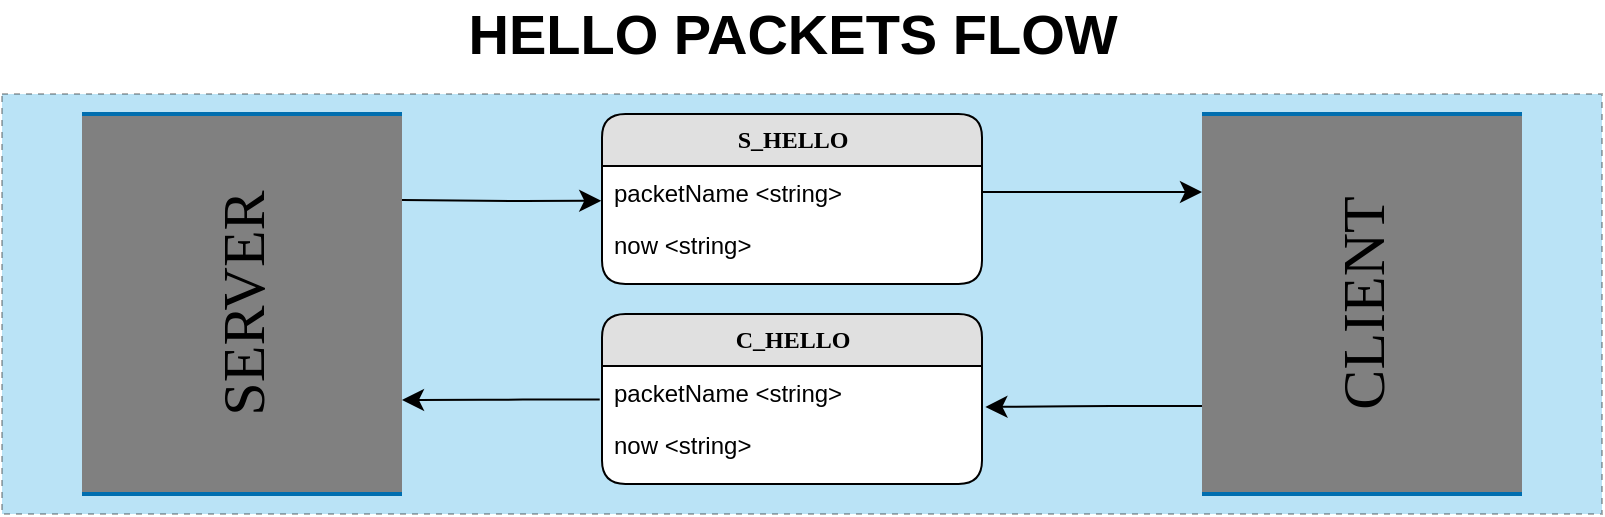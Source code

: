 <mxfile version="13.8.1" type="github" pages="4">
  <diagram name="HELLO" id="b520641d-4fe3-3701-9064-5fc419738815">
    <mxGraphModel dx="1422" dy="776" grid="1" gridSize="10" guides="1" tooltips="1" connect="1" arrows="1" fold="1" page="1" pageScale="1" pageWidth="900" pageHeight="300" background="none" math="0" shadow="0" extFonts="Permanent Marker^https://fonts.googleapis.com/css?family=Permanent+Marker">
      <root>
        <mxCell id="0" />
        <mxCell id="1" parent="0" />
        <mxCell id="qRYgfgAe1LclKe2MRuB5-1" value="" style="rounded=0;whiteSpace=wrap;html=1;shadow=0;fillColor=#1ba1e2;dashed=1;fontColor=#ffffff;opacity=30;" parent="1" vertex="1">
          <mxGeometry x="50" y="60" width="800" height="210" as="geometry" />
        </mxCell>
        <mxCell id="21ea969265ad0168-40" style="edgeStyle=orthogonalEdgeStyle;html=1;entryX=-0.002;entryY=0.669;labelBackgroundColor=none;startFill=0;startSize=8;endFill=1;endSize=8;fontFamily=Verdana;fontSize=12;entryDx=0;entryDy=0;entryPerimeter=0;" parent="1" target="21ea969265ad0168-7" edge="1">
          <mxGeometry relative="1" as="geometry">
            <mxPoint x="250" y="113" as="sourcePoint" />
            <mxPoint x="370" y="113" as="targetPoint" />
            <Array as="points" />
          </mxGeometry>
        </mxCell>
        <mxCell id="YE7jqKPaQESnntSOdniL-1" value="&lt;span style=&quot;font-size: 30px;&quot;&gt;SERVER&lt;br style=&quot;font-size: 30px;&quot;&gt;&lt;/span&gt;" style="html=1;rounded=0;shadow=0;comic=0;labelBackgroundColor=none;strokeWidth=2;fontFamily=Verdana;fontSize=30;align=center;shape=mxgraph.ios7ui.horLines;strokeColor=#006EAF;fontColor=#000000;fillColor=#808080;fontStyle=0;labelBorderColor=none;horizontal=0;" parent="1" vertex="1">
          <mxGeometry x="90" y="70" width="160" height="190" as="geometry" />
        </mxCell>
        <mxCell id="YE7jqKPaQESnntSOdniL-2" style="edgeStyle=orthogonalEdgeStyle;html=1;exitX=1;exitY=0.5;labelBackgroundColor=none;startFill=0;startSize=8;endFill=1;endSize=8;fontFamily=Verdana;fontSize=12;exitDx=0;exitDy=0;" parent="1" source="21ea969265ad0168-7" edge="1">
          <mxGeometry relative="1" as="geometry">
            <mxPoint x="-309.84" y="114.4" as="sourcePoint" />
            <mxPoint x="650" y="109" as="targetPoint" />
          </mxGeometry>
        </mxCell>
        <mxCell id="YE7jqKPaQESnntSOdniL-3" value="&lt;span style=&quot;font-size: 30px;&quot;&gt;CLIENT&lt;/span&gt;" style="html=1;rounded=0;shadow=0;comic=0;labelBackgroundColor=none;strokeWidth=2;fontFamily=Verdana;fontSize=30;align=center;shape=mxgraph.ios7ui.horLines;strokeColor=#006EAF;fontColor=#000000;fillColor=#808080;fontStyle=0;labelBorderColor=none;horizontal=0;" parent="1" vertex="1">
          <mxGeometry x="650" y="70" width="160" height="190" as="geometry" />
        </mxCell>
        <mxCell id="YE7jqKPaQESnntSOdniL-4" style="edgeStyle=orthogonalEdgeStyle;html=1;labelBackgroundColor=none;startFill=0;startSize=8;endFill=1;endSize=8;fontFamily=Verdana;fontSize=12;targetPerimeterSpacing=0;exitX=-0.006;exitY=0.646;exitDx=0;exitDy=0;exitPerimeter=0;" parent="1" source="YE7jqKPaQESnntSOdniL-7" edge="1">
          <mxGeometry relative="1" as="geometry">
            <mxPoint x="366" y="213" as="sourcePoint" />
            <mxPoint x="250" y="213" as="targetPoint" />
            <Array as="points" />
          </mxGeometry>
        </mxCell>
        <mxCell id="YE7jqKPaQESnntSOdniL-5" style="edgeStyle=orthogonalEdgeStyle;html=1;labelBackgroundColor=none;startFill=0;startSize=8;endFill=1;endSize=8;fontFamily=Verdana;fontSize=12;entryX=1.009;entryY=0.787;entryDx=0;entryDy=0;entryPerimeter=0;" parent="1" target="YE7jqKPaQESnntSOdniL-7" edge="1">
          <mxGeometry relative="1" as="geometry">
            <mxPoint x="650" y="216" as="sourcePoint" />
            <mxPoint x="529.52" y="216.396" as="targetPoint" />
            <Array as="points">
              <mxPoint x="595" y="216" />
            </Array>
          </mxGeometry>
        </mxCell>
        <mxCell id="X_eGwu30UpOs_hNsdFlR-1" value="&lt;font style=&quot;font-size: 28px&quot;&gt;&lt;b&gt;HELLO PACKETS FLOW&lt;/b&gt;&lt;/font&gt;" style="text;html=1;align=center;verticalAlign=middle;resizable=0;points=[];autosize=1;" vertex="1" parent="1">
          <mxGeometry x="275" y="20" width="340" height="20" as="geometry" />
        </mxCell>
        <mxCell id="21ea969265ad0168-6" value="S_HELLO" style="swimlane;html=1;fontStyle=1;childLayout=stackLayout;horizontal=1;startSize=26;fillColor=#e0e0e0;horizontalStack=0;resizeParent=1;resizeLast=0;collapsible=1;marginBottom=0;swimlaneFillColor=#ffffff;align=center;rounded=1;shadow=0;comic=0;labelBackgroundColor=none;strokeWidth=1;fontFamily=Verdana;fontSize=12;fontColor=#000000;" parent="1" vertex="1">
          <mxGeometry x="350" y="70" width="190" height="85" as="geometry" />
        </mxCell>
        <mxCell id="21ea969265ad0168-7" value="packetName &amp;lt;string&amp;gt;" style="text;html=1;strokeColor=none;fillColor=none;spacingLeft=4;spacingRight=4;whiteSpace=wrap;overflow=hidden;rotatable=0;points=[[0,0.5],[1,0.5]];portConstraint=eastwest;fontColor=#000000;" parent="21ea969265ad0168-6" vertex="1">
          <mxGeometry y="26" width="190" height="26" as="geometry" />
        </mxCell>
        <mxCell id="21ea969265ad0168-8" value="now &amp;lt;string&amp;gt;" style="text;html=1;strokeColor=none;fillColor=none;spacingLeft=4;spacingRight=4;whiteSpace=wrap;overflow=hidden;rotatable=0;points=[[0,0.5],[1,0.5]];portConstraint=eastwest;fontColor=#000000;" parent="21ea969265ad0168-6" vertex="1">
          <mxGeometry y="52" width="190" height="26" as="geometry" />
        </mxCell>
        <mxCell id="YE7jqKPaQESnntSOdniL-6" value="C_HELLO" style="swimlane;html=1;fontStyle=1;childLayout=stackLayout;horizontal=1;startSize=26;fillColor=#e0e0e0;horizontalStack=0;resizeParent=1;resizeLast=0;collapsible=1;marginBottom=0;swimlaneFillColor=#ffffff;align=center;rounded=1;shadow=0;comic=0;labelBackgroundColor=none;strokeWidth=1;fontFamily=Verdana;fontSize=12;fontColor=#000000;" parent="1" vertex="1">
          <mxGeometry x="350" y="170" width="190" height="85" as="geometry" />
        </mxCell>
        <mxCell id="YE7jqKPaQESnntSOdniL-7" value="packetName &amp;lt;string&amp;gt;" style="text;html=1;strokeColor=none;fillColor=none;spacingLeft=4;spacingRight=4;whiteSpace=wrap;overflow=hidden;rotatable=0;points=[[0,0.5],[1,0.5]];portConstraint=eastwest;fontColor=#000000;" parent="YE7jqKPaQESnntSOdniL-6" vertex="1">
          <mxGeometry y="26" width="190" height="26" as="geometry" />
        </mxCell>
        <mxCell id="YE7jqKPaQESnntSOdniL-8" value="now &amp;lt;string&amp;gt;" style="text;html=1;strokeColor=none;fillColor=none;spacingLeft=4;spacingRight=4;whiteSpace=wrap;overflow=hidden;rotatable=0;points=[[0,0.5],[1,0.5]];portConstraint=eastwest;fontColor=#000000;" parent="YE7jqKPaQESnntSOdniL-6" vertex="1">
          <mxGeometry y="52" width="190" height="26" as="geometry" />
        </mxCell>
      </root>
    </mxGraphModel>
  </diagram>
  <diagram name="CON_CHECK" id="WpY7LKkbOzWaq_kngRgO">
    <mxGraphModel dx="11573" dy="913" grid="1" gridSize="10" guides="1" tooltips="1" connect="1" arrows="1" fold="1" page="1" pageScale="1" pageWidth="900" pageHeight="300" background="none" math="0" shadow="0">
      <root>
        <mxCell id="7BFBd9PapPz8hA_DgMiV-0" />
        <mxCell id="7BFBd9PapPz8hA_DgMiV-1" parent="7BFBd9PapPz8hA_DgMiV-0" />
        <mxCell id="7BFBd9PapPz8hA_DgMiV-3" value="" style="rounded=0;whiteSpace=wrap;html=1;shadow=0;fillColor=#1ba1e2;dashed=1;fontColor=#ffffff;opacity=30;" parent="7BFBd9PapPz8hA_DgMiV-1" vertex="1">
          <mxGeometry x="-9850" y="50" width="800" height="240" as="geometry" />
        </mxCell>
        <mxCell id="7BFBd9PapPz8hA_DgMiV-7" value="&lt;span style=&quot;font-size: 30px;&quot;&gt;SERVER&lt;/span&gt;" style="html=1;rounded=0;shadow=0;comic=0;labelBackgroundColor=none;strokeWidth=2;fontFamily=Verdana;fontSize=30;align=center;shape=mxgraph.ios7ui.horLines;strokeColor=#006EAF;fontColor=#000000;fillColor=#808080;fontStyle=0;labelBorderColor=none;horizontal=0;" parent="7BFBd9PapPz8hA_DgMiV-1" vertex="1">
          <mxGeometry x="-9810" y="50" width="160" height="200" as="geometry" />
        </mxCell>
        <mxCell id="7BFBd9PapPz8hA_DgMiV-9" value="&lt;span style=&quot;font-size: 30px;&quot;&gt;CLIENT&lt;/span&gt;" style="html=1;rounded=0;shadow=0;comic=0;labelBackgroundColor=none;strokeWidth=2;fontFamily=Verdana;fontSize=30;align=center;shape=mxgraph.ios7ui.horLines;strokeColor=#006EAF;fontColor=#000000;fillColor=#808080;fontStyle=0;labelBorderColor=none;horizontal=0;" parent="7BFBd9PapPz8hA_DgMiV-1" vertex="1">
          <mxGeometry x="-9250" y="50" width="160" height="200" as="geometry" />
        </mxCell>
        <mxCell id="7BFBd9PapPz8hA_DgMiV-18" style="edgeStyle=orthogonalEdgeStyle;html=1;labelBackgroundColor=none;startFill=0;startSize=8;endFill=1;endSize=8;fontFamily=Verdana;fontSize=12;fontColor=#000000;entryX=0;entryY=0.5;entryDx=0;entryDy=0;" parent="7BFBd9PapPz8hA_DgMiV-1" target="7BFBd9PapPz8hA_DgMiV-26" edge="1">
          <mxGeometry relative="1" as="geometry">
            <mxPoint x="-9650" y="199" as="sourcePoint" />
            <mxPoint x="-9560" y="199" as="targetPoint" />
            <Array as="points">
              <mxPoint x="-9640" y="199" />
            </Array>
          </mxGeometry>
        </mxCell>
        <mxCell id="7BFBd9PapPz8hA_DgMiV-19" style="edgeStyle=orthogonalEdgeStyle;html=1;exitX=1;exitY=0.5;labelBackgroundColor=none;startFill=0;startSize=8;endFill=1;endSize=8;fontFamily=Verdana;fontSize=12;exitDx=0;exitDy=0;fontColor=#000000;" parent="7BFBd9PapPz8hA_DgMiV-1" source="7BFBd9PapPz8hA_DgMiV-26" edge="1">
          <mxGeometry relative="1" as="geometry">
            <mxPoint x="-10211.52" y="204.4" as="sourcePoint" />
            <mxPoint x="-9252" y="199" as="targetPoint" />
          </mxGeometry>
        </mxCell>
        <mxCell id="7BFBd9PapPz8hA_DgMiV-20" style="edgeStyle=orthogonalEdgeStyle;html=1;labelBackgroundColor=none;startFill=0;startSize=8;endFill=1;endSize=8;fontFamily=Verdana;fontSize=12;targetPerimeterSpacing=0;exitX=-0.006;exitY=0.643;exitDx=0;exitDy=0;exitPerimeter=0;fontColor=#000000;" parent="7BFBd9PapPz8hA_DgMiV-1" edge="1">
          <mxGeometry relative="1" as="geometry">
            <mxPoint x="-9533.76" y="91.718" as="sourcePoint" />
            <mxPoint x="-9650" y="92" as="targetPoint" />
            <Array as="points">
              <mxPoint x="-9621.68" y="92" />
            </Array>
          </mxGeometry>
        </mxCell>
        <mxCell id="7BFBd9PapPz8hA_DgMiV-21" style="edgeStyle=orthogonalEdgeStyle;html=1;labelBackgroundColor=none;startFill=0;startSize=8;endFill=1;endSize=8;fontFamily=Verdana;fontSize=12;fontColor=#000000;" parent="7BFBd9PapPz8hA_DgMiV-1" edge="1">
          <mxGeometry relative="1" as="geometry">
            <mxPoint x="-9251.68" y="92" as="sourcePoint" />
            <mxPoint x="-9360" y="92" as="targetPoint" />
            <Array as="points">
              <mxPoint x="-9251.68" y="92" />
            </Array>
          </mxGeometry>
        </mxCell>
        <mxCell id="7BFBd9PapPz8hA_DgMiV-22" value="C_CON_CHECK" style="swimlane;html=1;fontStyle=1;childLayout=stackLayout;horizontal=1;startSize=26;fillColor=#e0e0e0;horizontalStack=0;resizeParent=1;resizeLast=0;collapsible=1;marginBottom=0;swimlaneFillColor=#ffffff;align=center;rounded=1;shadow=0;comic=0;labelBackgroundColor=none;strokeWidth=1;fontFamily=Verdana;fontSize=12;fontColor=#000000;" parent="7BFBd9PapPz8hA_DgMiV-1" vertex="1">
          <mxGeometry x="-9550" y="50" width="190" height="85" as="geometry" />
        </mxCell>
        <mxCell id="7BFBd9PapPz8hA_DgMiV-23" value="packetName &amp;lt;string&amp;gt;" style="text;html=1;strokeColor=none;fillColor=none;spacingLeft=4;spacingRight=4;whiteSpace=wrap;overflow=hidden;rotatable=0;points=[[0,0.5],[1,0.5]];portConstraint=eastwest;fontColor=#000000;" parent="7BFBd9PapPz8hA_DgMiV-22" vertex="1">
          <mxGeometry y="26" width="190" height="26" as="geometry" />
        </mxCell>
        <mxCell id="7BFBd9PapPz8hA_DgMiV-24" value="key &amp;lt;string&amp;gt;" style="text;html=1;strokeColor=none;fillColor=none;spacingLeft=4;spacingRight=4;whiteSpace=wrap;overflow=hidden;rotatable=0;points=[[0,0.5],[1,0.5]];portConstraint=eastwest;fontColor=#000000;" parent="7BFBd9PapPz8hA_DgMiV-22" vertex="1">
          <mxGeometry y="52" width="190" height="26" as="geometry" />
        </mxCell>
        <mxCell id="7BFBd9PapPz8hA_DgMiV-25" value="S_CON_CHECK" style="swimlane;html=1;fontStyle=1;childLayout=stackLayout;horizontal=1;startSize=26;fillColor=#e0e0e0;horizontalStack=0;resizeParent=1;resizeLast=0;collapsible=1;marginBottom=0;swimlaneFillColor=#ffffff;align=center;rounded=1;shadow=0;comic=0;labelBackgroundColor=none;strokeWidth=1;fontFamily=Verdana;fontSize=12;fontColor=#000000;" parent="7BFBd9PapPz8hA_DgMiV-1" vertex="1">
          <mxGeometry x="-9550" y="160" width="190" height="90" as="geometry" />
        </mxCell>
        <mxCell id="7BFBd9PapPz8hA_DgMiV-26" value="packetName &amp;lt;string&amp;gt;" style="text;html=1;strokeColor=none;fillColor=none;spacingLeft=4;spacingRight=4;whiteSpace=wrap;overflow=hidden;rotatable=0;points=[[0,0.5],[1,0.5]];portConstraint=eastwest;fontColor=#000000;" parent="7BFBd9PapPz8hA_DgMiV-25" vertex="1">
          <mxGeometry y="26" width="190" height="26" as="geometry" />
        </mxCell>
        <mxCell id="7BFBd9PapPz8hA_DgMiV-27" value="key &amp;lt;string&amp;gt;" style="text;html=1;strokeColor=none;fillColor=none;spacingLeft=4;spacingRight=4;whiteSpace=wrap;overflow=hidden;rotatable=0;points=[[0,0.5],[1,0.5]];portConstraint=eastwest;fontColor=#000000;" parent="7BFBd9PapPz8hA_DgMiV-25" vertex="1">
          <mxGeometry y="52" width="190" height="26" as="geometry" />
        </mxCell>
        <mxCell id="Ck2gtJmkg43gJhgTLbpY-0" value="&lt;font style=&quot;font-size: 28px&quot;&gt;&lt;b&gt;CONNECTION CHECK PACKETS FLOW&lt;/b&gt;&lt;/font&gt;" style="text;html=1;align=center;verticalAlign=middle;resizable=0;points=[];autosize=1;" vertex="1" parent="7BFBd9PapPz8hA_DgMiV-1">
          <mxGeometry x="-9735" y="10" width="540" height="20" as="geometry" />
        </mxCell>
      </root>
    </mxGraphModel>
  </diagram>
  <diagram name="LOGIN" id="fG6dO6IGTTf7LA4OMq7c">
    <mxGraphModel dx="1422" dy="776" grid="1" gridSize="10" guides="1" tooltips="1" connect="1" arrows="1" fold="1" page="1" pageScale="1" pageWidth="900" pageHeight="650" background="none" math="0" shadow="0">
      <root>
        <mxCell id="yT4oepaRgww87eBLtsqn-0" />
        <mxCell id="yT4oepaRgww87eBLtsqn-1" parent="yT4oepaRgww87eBLtsqn-0" />
        <mxCell id="yT4oepaRgww87eBLtsqn-5" value="" style="rounded=0;whiteSpace=wrap;html=1;shadow=0;fillColor=#1ba1e2;dashed=1;fontColor=#ffffff;opacity=30;" parent="yT4oepaRgww87eBLtsqn-1" vertex="1">
          <mxGeometry x="50" y="60" width="800" height="580" as="geometry" />
        </mxCell>
        <mxCell id="yT4oepaRgww87eBLtsqn-7" value="&lt;font style=&quot;font-size: 30px&quot;&gt;SERVER&lt;/font&gt;" style="html=1;rounded=0;shadow=0;comic=0;labelBackgroundColor=none;strokeWidth=2;fontFamily=Verdana;fontSize=12;align=center;shape=mxgraph.ios7ui.horLines;strokeColor=#006EAF;fontColor=#000000;fillColor=#808080;fontStyle=0;labelBorderColor=none;horizontal=0;" parent="yT4oepaRgww87eBLtsqn-1" vertex="1">
          <mxGeometry x="110" y="90" width="160" height="520" as="geometry" />
        </mxCell>
        <mxCell id="yT4oepaRgww87eBLtsqn-9" value="&lt;span style=&quot;font-size: 30px;&quot;&gt;CLIENT&lt;/span&gt;" style="html=1;rounded=0;shadow=0;comic=0;labelBackgroundColor=none;strokeWidth=2;fontFamily=Verdana;fontSize=30;align=center;shape=mxgraph.ios7ui.horLines;strokeColor=#006EAF;fontColor=#000000;fillColor=#808080;fontStyle=0;labelBorderColor=none;horizontal=0;" parent="yT4oepaRgww87eBLtsqn-1" vertex="1">
          <mxGeometry x="670" y="90" width="160" height="520" as="geometry" />
        </mxCell>
        <mxCell id="yT4oepaRgww87eBLtsqn-28" style="edgeStyle=orthogonalEdgeStyle;html=1;entryX=0;entryY=0.5;labelBackgroundColor=none;startFill=0;startSize=8;endFill=1;endSize=8;fontFamily=Verdana;fontSize=12;entryDx=0;entryDy=0;fontColor=#000000;" parent="yT4oepaRgww87eBLtsqn-1" target="yT4oepaRgww87eBLtsqn-36" edge="1">
          <mxGeometry relative="1" as="geometry">
            <mxPoint x="270" y="229" as="sourcePoint" />
            <mxPoint x="385.68" y="230" as="targetPoint" />
            <Array as="points">
              <mxPoint x="290" y="229" />
              <mxPoint x="290" y="229" />
            </Array>
          </mxGeometry>
        </mxCell>
        <mxCell id="yT4oepaRgww87eBLtsqn-29" style="edgeStyle=orthogonalEdgeStyle;html=1;exitX=1;exitY=0.5;labelBackgroundColor=none;startFill=0;startSize=8;endFill=1;endSize=8;fontFamily=Verdana;fontSize=12;exitDx=0;exitDy=0;fontColor=#000000;" parent="yT4oepaRgww87eBLtsqn-1" source="yT4oepaRgww87eBLtsqn-36" edge="1">
          <mxGeometry relative="1" as="geometry">
            <mxPoint x="-294.16" y="234.4" as="sourcePoint" />
            <mxPoint x="670" y="229" as="targetPoint" />
          </mxGeometry>
        </mxCell>
        <mxCell id="yT4oepaRgww87eBLtsqn-30" style="edgeStyle=orthogonalEdgeStyle;html=1;labelBackgroundColor=none;startFill=0;startSize=8;endFill=1;endSize=8;fontFamily=Verdana;fontSize=12;targetPerimeterSpacing=0;entryX=1;entryY=0.168;entryDx=0;entryDy=0;entryPerimeter=0;exitX=-0.006;exitY=0.643;exitDx=0;exitDy=0;exitPerimeter=0;fontColor=#000000;" parent="yT4oepaRgww87eBLtsqn-1" edge="1">
          <mxGeometry relative="1" as="geometry">
            <mxPoint x="385.12" y="131.718" as="sourcePoint" />
            <mxPoint x="267.2" y="131.8" as="targetPoint" />
            <Array as="points">
              <mxPoint x="297.2" y="132" />
            </Array>
          </mxGeometry>
        </mxCell>
        <mxCell id="yT4oepaRgww87eBLtsqn-31" style="edgeStyle=orthogonalEdgeStyle;html=1;labelBackgroundColor=none;startFill=0;startSize=8;endFill=1;endSize=8;fontFamily=Verdana;fontSize=12;fontColor=#000000;entryX=1;entryY=0.617;entryDx=0;entryDy=0;entryPerimeter=0;" parent="yT4oepaRgww87eBLtsqn-1" target="yT4oepaRgww87eBLtsqn-33" edge="1">
          <mxGeometry relative="1" as="geometry">
            <mxPoint x="670" y="132" as="sourcePoint" />
            <mxPoint x="570" y="132" as="targetPoint" />
            <Array as="points" />
          </mxGeometry>
        </mxCell>
        <mxCell id="yT4oepaRgww87eBLtsqn-46" style="edgeStyle=orthogonalEdgeStyle;html=1;entryX=0;entryY=0.5;labelBackgroundColor=none;startFill=0;startSize=8;endFill=1;endSize=8;fontFamily=Verdana;fontSize=12;entryDx=0;entryDy=0;fontColor=#000000;" parent="yT4oepaRgww87eBLtsqn-1" target="yT4oepaRgww87eBLtsqn-49" edge="1">
          <mxGeometry relative="1" as="geometry">
            <mxPoint x="270" y="559" as="sourcePoint" />
            <mxPoint x="382.28" y="560" as="targetPoint" />
            <Array as="points">
              <mxPoint x="290" y="559" />
              <mxPoint x="290" y="559" />
            </Array>
          </mxGeometry>
        </mxCell>
        <mxCell id="yT4oepaRgww87eBLtsqn-47" style="edgeStyle=orthogonalEdgeStyle;html=1;exitX=1;exitY=0.5;labelBackgroundColor=none;startFill=0;startSize=8;endFill=1;endSize=8;fontFamily=Verdana;fontSize=12;exitDx=0;exitDy=0;fontColor=#000000;" parent="yT4oepaRgww87eBLtsqn-1" source="yT4oepaRgww87eBLtsqn-49" edge="1">
          <mxGeometry relative="1" as="geometry">
            <mxPoint x="-297.56" y="564.4" as="sourcePoint" />
            <mxPoint x="666.6" y="559" as="targetPoint" />
          </mxGeometry>
        </mxCell>
        <mxCell id="dPZrTAKlVMhPx6Xsx8bT-0" value="&lt;font style=&quot;font-size: 28px&quot;&gt;&lt;b&gt;LOGIN PACKETS FLOW&lt;/b&gt;&lt;/font&gt;" style="text;html=1;align=center;verticalAlign=middle;resizable=0;points=[];autosize=1;" vertex="1" parent="yT4oepaRgww87eBLtsqn-1">
          <mxGeometry x="290" y="20" width="330" height="20" as="geometry" />
        </mxCell>
        <mxCell id="yT4oepaRgww87eBLtsqn-32" value="C_LOGIN" style="swimlane;html=1;fontStyle=1;childLayout=stackLayout;horizontal=1;startSize=26;fillColor=#e0e0e0;horizontalStack=0;resizeParent=1;resizeLast=0;collapsible=1;marginBottom=0;swimlaneFillColor=#ffffff;align=center;rounded=1;shadow=0;comic=0;labelBackgroundColor=none;strokeWidth=1;fontFamily=Verdana;fontSize=12;fontColor=#000000;" parent="yT4oepaRgww87eBLtsqn-1" vertex="1">
          <mxGeometry x="350" y="90" width="230" height="85" as="geometry" />
        </mxCell>
        <mxCell id="yT4oepaRgww87eBLtsqn-33" value="packetName &amp;lt;string&amp;gt;" style="text;html=1;strokeColor=none;fillColor=none;spacingLeft=4;spacingRight=4;whiteSpace=wrap;overflow=hidden;rotatable=0;points=[[0,0.5],[1,0.5]];portConstraint=eastwest;fontColor=#000000;" parent="yT4oepaRgww87eBLtsqn-32" vertex="1">
          <mxGeometry y="26" width="230" height="26" as="geometry" />
        </mxCell>
        <mxCell id="yT4oepaRgww87eBLtsqn-34" value="key &amp;lt;string&amp;gt;" style="text;html=1;strokeColor=none;fillColor=none;spacingLeft=4;spacingRight=4;whiteSpace=wrap;overflow=hidden;rotatable=0;points=[[0,0.5],[1,0.5]];portConstraint=eastwest;fontColor=#000000;" parent="yT4oepaRgww87eBLtsqn-32" vertex="1">
          <mxGeometry y="52" width="230" height="26" as="geometry" />
        </mxCell>
        <mxCell id="yT4oepaRgww87eBLtsqn-35" value="S_LOGIN_SUCCESS" style="swimlane;html=1;fontStyle=1;childLayout=stackLayout;horizontal=1;startSize=26;fillColor=#e0e0e0;horizontalStack=0;resizeParent=1;resizeLast=0;collapsible=1;marginBottom=0;swimlaneFillColor=#ffffff;align=center;rounded=1;shadow=0;comic=0;labelBackgroundColor=none;strokeWidth=1;fontFamily=Verdana;fontSize=12;fontColor=#000000;" parent="yT4oepaRgww87eBLtsqn-1" vertex="1">
          <mxGeometry x="350" y="190" width="230" height="310" as="geometry" />
        </mxCell>
        <mxCell id="yT4oepaRgww87eBLtsqn-36" value="packetName &amp;lt;string&amp;gt;" style="text;html=1;strokeColor=none;fillColor=none;spacingLeft=4;spacingRight=4;whiteSpace=wrap;overflow=hidden;rotatable=0;points=[[0,0.5],[1,0.5]];portConstraint=eastwest;fontColor=#000000;" parent="yT4oepaRgww87eBLtsqn-35" vertex="1">
          <mxGeometry y="26" width="230" height="26" as="geometry" />
        </mxCell>
        <mxCell id="yT4oepaRgww87eBLtsqn-37" value="email &amp;lt;string&amp;gt;" style="text;html=1;strokeColor=none;fillColor=none;spacingLeft=4;spacingRight=4;whiteSpace=wrap;overflow=hidden;rotatable=0;points=[[0,0.5],[1,0.5]];portConstraint=eastwest;fontColor=#000000;" parent="yT4oepaRgww87eBLtsqn-35" vertex="1">
          <mxGeometry y="52" width="230" height="26" as="geometry" />
        </mxCell>
        <mxCell id="yT4oepaRgww87eBLtsqn-38" value="nickname &amp;lt;string&amp;gt;" style="text;html=1;strokeColor=none;fillColor=none;spacingLeft=4;spacingRight=4;whiteSpace=wrap;overflow=hidden;rotatable=0;points=[[0,0.5],[1,0.5]];portConstraint=eastwest;fontColor=#000000;" parent="yT4oepaRgww87eBLtsqn-35" vertex="1">
          <mxGeometry y="78" width="230" height="26" as="geometry" />
        </mxCell>
        <mxCell id="yT4oepaRgww87eBLtsqn-39" value="creationDate &amp;lt;dateString&amp;gt;" style="text;html=1;strokeColor=none;fillColor=none;spacingLeft=4;spacingRight=4;whiteSpace=wrap;overflow=hidden;rotatable=0;points=[[0,0.5],[1,0.5]];portConstraint=eastwest;fontColor=#000000;" parent="yT4oepaRgww87eBLtsqn-35" vertex="1">
          <mxGeometry y="104" width="230" height="26" as="geometry" />
        </mxCell>
        <mxCell id="yT4oepaRgww87eBLtsqn-40" value="lastLoginDate &amp;lt;dateString&amp;gt;" style="text;html=1;strokeColor=none;fillColor=none;spacingLeft=4;spacingRight=4;whiteSpace=wrap;overflow=hidden;rotatable=0;points=[[0,0.5],[1,0.5]];portConstraint=eastwest;fontColor=#000000;" parent="yT4oepaRgww87eBLtsqn-35" vertex="1">
          <mxGeometry y="130" width="230" height="30" as="geometry" />
        </mxCell>
        <mxCell id="yT4oepaRgww87eBLtsqn-41" value="charactersQuantity &amp;lt;number&amp;gt;" style="text;html=1;strokeColor=none;fillColor=none;spacingLeft=4;spacingRight=4;whiteSpace=wrap;overflow=hidden;rotatable=0;points=[[0,0.5],[1,0.5]];portConstraint=eastwest;fontColor=#000000;" parent="yT4oepaRgww87eBLtsqn-35" vertex="1">
          <mxGeometry y="160" width="230" height="30" as="geometry" />
        </mxCell>
        <mxCell id="yT4oepaRgww87eBLtsqn-42" value="name &amp;lt;string&amp;gt; * CharQuantity" style="text;html=1;strokeColor=none;fillColor=none;spacingLeft=4;spacingRight=4;whiteSpace=wrap;overflow=hidden;rotatable=0;points=[[0,0.5],[1,0.5]];portConstraint=eastwest;fontColor=#000000;" parent="yT4oepaRgww87eBLtsqn-35" vertex="1">
          <mxGeometry y="190" width="230" height="30" as="geometry" />
        </mxCell>
        <mxCell id="yT4oepaRgww87eBLtsqn-43" value="race &amp;lt;number&amp;gt; * CharQuantity" style="text;html=1;strokeColor=none;fillColor=none;spacingLeft=4;spacingRight=4;whiteSpace=wrap;overflow=hidden;rotatable=0;points=[[0,0.5],[1,0.5]];portConstraint=eastwest;fontColor=#000000;" parent="yT4oepaRgww87eBLtsqn-35" vertex="1">
          <mxGeometry y="220" width="230" height="30" as="geometry" />
        </mxCell>
        <mxCell id="yT4oepaRgww87eBLtsqn-44" value="level &amp;lt;number&amp;gt; * CharQuantity" style="text;html=1;strokeColor=none;fillColor=none;spacingLeft=4;spacingRight=4;whiteSpace=wrap;overflow=hidden;rotatable=0;points=[[0,0.5],[1,0.5]];portConstraint=eastwest;fontColor=#000000;" parent="yT4oepaRgww87eBLtsqn-35" vertex="1">
          <mxGeometry y="250" width="230" height="30" as="geometry" />
        </mxCell>
        <mxCell id="yT4oepaRgww87eBLtsqn-45" value="accountSlot &amp;lt;number&amp;gt; * CharQuantity" style="text;html=1;strokeColor=none;fillColor=none;spacingLeft=4;spacingRight=4;whiteSpace=wrap;overflow=hidden;rotatable=0;points=[[0,0.5],[1,0.5]];portConstraint=eastwest;fontColor=#000000;" parent="yT4oepaRgww87eBLtsqn-35" vertex="1">
          <mxGeometry y="280" width="230" height="30" as="geometry" />
        </mxCell>
        <mxCell id="yT4oepaRgww87eBLtsqn-48" value="S_LOGIN_FAILURE" style="swimlane;html=1;fontStyle=1;childLayout=stackLayout;horizontal=1;startSize=26;fillColor=#e0e0e0;horizontalStack=0;resizeParent=1;resizeLast=0;collapsible=1;marginBottom=0;swimlaneFillColor=#ffffff;align=center;rounded=1;shadow=0;comic=0;labelBackgroundColor=none;strokeWidth=1;fontFamily=Verdana;fontSize=12;fontColor=#000000;" parent="yT4oepaRgww87eBLtsqn-1" vertex="1">
          <mxGeometry x="350" y="520" width="230" height="90" as="geometry" />
        </mxCell>
        <mxCell id="yT4oepaRgww87eBLtsqn-49" value="packetName &amp;lt;string&amp;gt;" style="text;html=1;strokeColor=none;fillColor=none;spacingLeft=4;spacingRight=4;whiteSpace=wrap;overflow=hidden;rotatable=0;points=[[0,0.5],[1,0.5]];portConstraint=eastwest;fontColor=#000000;" parent="yT4oepaRgww87eBLtsqn-48" vertex="1">
          <mxGeometry y="26" width="230" height="26" as="geometry" />
        </mxCell>
        <mxCell id="yT4oepaRgww87eBLtsqn-50" value="message &amp;lt;string&amp;gt;" style="text;html=1;strokeColor=none;fillColor=none;spacingLeft=4;spacingRight=4;whiteSpace=wrap;overflow=hidden;rotatable=0;points=[[0,0.5],[1,0.5]];portConstraint=eastwest;fontColor=#000000;" parent="yT4oepaRgww87eBLtsqn-48" vertex="1">
          <mxGeometry y="52" width="230" height="26" as="geometry" />
        </mxCell>
      </root>
    </mxGraphModel>
  </diagram>
  <diagram name="UPDATE" id="p2DeXHz7_jsF2aZQBlwm">
    <mxGraphModel dx="2031" dy="1109" grid="1" gridSize="10" guides="1" tooltips="1" connect="1" arrows="1" fold="1" page="1" pageScale="1" pageWidth="1500" pageHeight="550" background="none" math="0" shadow="0">
      <root>
        <mxCell id="0A2m4D99UDe_agHZiAws-0" />
        <mxCell id="0A2m4D99UDe_agHZiAws-1" parent="0A2m4D99UDe_agHZiAws-0" />
        <mxCell id="0A2m4D99UDe_agHZiAws-2" value="" style="rounded=0;whiteSpace=wrap;html=1;shadow=0;fillColor=#1ba1e2;dashed=1;fontColor=#ffffff;opacity=30;" parent="0A2m4D99UDe_agHZiAws-1" vertex="1">
          <mxGeometry x="70" y="70" width="1360" height="460" as="geometry" />
        </mxCell>
        <mxCell id="0A2m4D99UDe_agHZiAws-3" value="&lt;font style=&quot;font-size: 30px&quot;&gt;SERVER&lt;/font&gt;" style="html=1;rounded=0;shadow=0;comic=0;labelBackgroundColor=none;strokeWidth=2;fontFamily=Verdana;fontSize=12;align=center;shape=mxgraph.ios7ui.horLines;strokeColor=#006EAF;fontColor=#000000;fillColor=#808080;fontStyle=0;labelBorderColor=none;horizontal=0;" parent="0A2m4D99UDe_agHZiAws-1" vertex="1">
          <mxGeometry x="670" y="90" width="160" height="420" as="geometry" />
        </mxCell>
        <mxCell id="0A2m4D99UDe_agHZiAws-4" value="&lt;span style=&quot;font-size: 30px;&quot;&gt;CLIENT&lt;/span&gt;" style="html=1;rounded=0;shadow=0;comic=0;labelBackgroundColor=none;strokeWidth=2;fontFamily=Verdana;fontSize=30;align=center;shape=mxgraph.ios7ui.horLines;strokeColor=#006EAF;fontColor=#000000;fillColor=#808080;fontStyle=0;labelBorderColor=none;horizontal=0;" parent="0A2m4D99UDe_agHZiAws-1" vertex="1">
          <mxGeometry x="1230" y="90" width="160" height="420" as="geometry" />
        </mxCell>
        <mxCell id="0A2m4D99UDe_agHZiAws-7" style="edgeStyle=orthogonalEdgeStyle;html=1;labelBackgroundColor=none;startFill=0;startSize=8;endFill=1;endSize=8;fontFamily=Verdana;fontSize=12;targetPerimeterSpacing=0;exitX=-0.006;exitY=0.643;exitDx=0;exitDy=0;exitPerimeter=0;fontColor=#000000;" parent="0A2m4D99UDe_agHZiAws-1" edge="1">
          <mxGeometry relative="1" as="geometry">
            <mxPoint x="945.12" y="211.718" as="sourcePoint" />
            <mxPoint x="830" y="212" as="targetPoint" />
            <Array as="points">
              <mxPoint x="857.2" y="212" />
            </Array>
          </mxGeometry>
        </mxCell>
        <mxCell id="0A2m4D99UDe_agHZiAws-8" style="edgeStyle=orthogonalEdgeStyle;html=1;labelBackgroundColor=none;startFill=0;startSize=8;endFill=1;endSize=8;fontFamily=Verdana;fontSize=12;fontColor=#000000;entryX=1;entryY=0.617;entryDx=0;entryDy=0;entryPerimeter=0;" parent="0A2m4D99UDe_agHZiAws-1" target="0A2m4D99UDe_agHZiAws-12" edge="1">
          <mxGeometry relative="1" as="geometry">
            <mxPoint x="1230" y="212" as="sourcePoint" />
            <mxPoint x="1130" y="212" as="targetPoint" />
            <Array as="points" />
          </mxGeometry>
        </mxCell>
        <mxCell id="0A2m4D99UDe_agHZiAws-9" style="edgeStyle=orthogonalEdgeStyle;html=1;entryX=0;entryY=0.5;labelBackgroundColor=none;startFill=0;startSize=8;endFill=1;endSize=8;fontFamily=Verdana;fontSize=12;entryDx=0;entryDy=0;fontColor=#000000;" parent="0A2m4D99UDe_agHZiAws-1" target="0A2m4D99UDe_agHZiAws-26" edge="1">
          <mxGeometry relative="1" as="geometry">
            <mxPoint x="830" y="129" as="sourcePoint" />
            <mxPoint x="942.28" y="130" as="targetPoint" />
            <Array as="points">
              <mxPoint x="850" y="129" />
              <mxPoint x="850" y="129" />
            </Array>
          </mxGeometry>
        </mxCell>
        <mxCell id="0A2m4D99UDe_agHZiAws-10" style="edgeStyle=orthogonalEdgeStyle;html=1;exitX=1;exitY=0.473;labelBackgroundColor=none;startFill=0;startSize=8;endFill=1;endSize=8;fontFamily=Verdana;fontSize=12;exitDx=0;exitDy=0;fontColor=#000000;entryX=0;entryY=0.091;entryDx=0;entryDy=0;entryPerimeter=0;exitPerimeter=0;" parent="0A2m4D99UDe_agHZiAws-1" source="0A2m4D99UDe_agHZiAws-26" target="0A2m4D99UDe_agHZiAws-4" edge="1">
          <mxGeometry relative="1" as="geometry">
            <mxPoint x="262.44" y="134.4" as="sourcePoint" />
            <mxPoint x="1220" y="128" as="targetPoint" />
            <Array as="points" />
          </mxGeometry>
        </mxCell>
        <mxCell id="0A2m4D99UDe_agHZiAws-28" value="&lt;span style=&quot;font-size: 30px&quot;&gt;OTHER CLIENTS&lt;/span&gt;" style="html=1;rounded=0;shadow=0;comic=0;labelBackgroundColor=none;strokeWidth=2;fontFamily=Verdana;fontSize=30;align=center;shape=mxgraph.ios7ui.horLines;strokeColor=#006EAF;fontColor=#000000;fillColor=#808080;fontStyle=0;labelBorderColor=none;horizontal=0;" parent="0A2m4D99UDe_agHZiAws-1" vertex="1">
          <mxGeometry x="110" y="90" width="160" height="420" as="geometry" />
        </mxCell>
        <mxCell id="0A2m4D99UDe_agHZiAws-33" style="edgeStyle=orthogonalEdgeStyle;html=1;labelBackgroundColor=none;startFill=0;startSize=8;endFill=1;endSize=8;fontFamily=Verdana;fontSize=12;targetPerimeterSpacing=0;exitX=-0.008;exitY=0.054;exitDx=0;exitDy=0;exitPerimeter=0;fontColor=#000000;" parent="0A2m4D99UDe_agHZiAws-1" source="0A2m4D99UDe_agHZiAws-37" edge="1">
          <mxGeometry relative="1" as="geometry">
            <mxPoint x="380.12" y="409.468" as="sourcePoint" />
            <mxPoint x="270" y="410" as="targetPoint" />
            <Array as="points">
              <mxPoint x="292" y="409" />
            </Array>
          </mxGeometry>
        </mxCell>
        <mxCell id="0A2m4D99UDe_agHZiAws-34" style="edgeStyle=orthogonalEdgeStyle;html=1;labelBackgroundColor=none;startFill=0;startSize=8;endFill=1;endSize=8;fontFamily=Verdana;fontSize=12;fontColor=#000000;exitX=0;exitY=0.809;exitDx=0;exitDy=0;exitPerimeter=0;entryX=1.008;entryY=0.103;entryDx=0;entryDy=0;entryPerimeter=0;" parent="0A2m4D99UDe_agHZiAws-1" target="0A2m4D99UDe_agHZiAws-37" edge="1">
          <mxGeometry relative="1" as="geometry">
            <mxPoint x="670" y="410" as="sourcePoint" />
            <mxPoint x="620" y="430" as="targetPoint" />
            <Array as="points">
              <mxPoint x="620" y="410" />
            </Array>
          </mxGeometry>
        </mxCell>
        <mxCell id="3JGxVkQ79gBd9cYUETG4-0" style="edgeStyle=orthogonalEdgeStyle;html=1;labelBackgroundColor=none;startFill=0;startSize=8;endFill=1;endSize=8;fontFamily=Verdana;fontSize=12;fontColor=#000000;exitX=0;exitY=0.809;exitDx=0;exitDy=0;exitPerimeter=0;entryX=1.008;entryY=0.103;entryDx=0;entryDy=0;entryPerimeter=0;" parent="0A2m4D99UDe_agHZiAws-1" edge="1">
          <mxGeometry relative="1" as="geometry">
            <mxPoint x="670" y="430.0" as="sourcePoint" />
            <mxPoint x="591.92" y="430.678" as="targetPoint" />
            <Array as="points">
              <mxPoint x="620" y="430" />
            </Array>
          </mxGeometry>
        </mxCell>
        <mxCell id="3JGxVkQ79gBd9cYUETG4-1" style="edgeStyle=orthogonalEdgeStyle;html=1;labelBackgroundColor=none;startFill=0;startSize=8;endFill=1;endSize=8;fontFamily=Verdana;fontSize=12;fontColor=#000000;exitX=0;exitY=0.809;exitDx=0;exitDy=0;exitPerimeter=0;entryX=1.008;entryY=0.103;entryDx=0;entryDy=0;entryPerimeter=0;" parent="0A2m4D99UDe_agHZiAws-1" edge="1">
          <mxGeometry relative="1" as="geometry">
            <mxPoint x="670" y="450.0" as="sourcePoint" />
            <mxPoint x="591.92" y="450.678" as="targetPoint" />
            <Array as="points">
              <mxPoint x="620" y="450" />
            </Array>
          </mxGeometry>
        </mxCell>
        <mxCell id="3JGxVkQ79gBd9cYUETG4-2" style="edgeStyle=orthogonalEdgeStyle;html=1;labelBackgroundColor=none;startFill=0;startSize=8;endFill=1;endSize=8;fontFamily=Verdana;fontSize=12;fontColor=#000000;exitX=0;exitY=0.809;exitDx=0;exitDy=0;exitPerimeter=0;entryX=1.008;entryY=0.103;entryDx=0;entryDy=0;entryPerimeter=0;" parent="0A2m4D99UDe_agHZiAws-1" edge="1">
          <mxGeometry relative="1" as="geometry">
            <mxPoint x="348.08" y="430.0" as="sourcePoint" />
            <mxPoint x="270.0" y="430.678" as="targetPoint" />
            <Array as="points">
              <mxPoint x="298.08" y="430" />
            </Array>
          </mxGeometry>
        </mxCell>
        <mxCell id="3JGxVkQ79gBd9cYUETG4-3" style="edgeStyle=orthogonalEdgeStyle;html=1;labelBackgroundColor=none;startFill=0;startSize=8;endFill=1;endSize=8;fontFamily=Verdana;fontSize=12;fontColor=#000000;exitX=0;exitY=0.809;exitDx=0;exitDy=0;exitPerimeter=0;entryX=1.008;entryY=0.103;entryDx=0;entryDy=0;entryPerimeter=0;" parent="0A2m4D99UDe_agHZiAws-1" edge="1">
          <mxGeometry relative="1" as="geometry">
            <mxPoint x="348.08" y="450.0" as="sourcePoint" />
            <mxPoint x="270.0" y="450.678" as="targetPoint" />
            <Array as="points">
              <mxPoint x="298.08" y="450" />
            </Array>
          </mxGeometry>
        </mxCell>
        <mxCell id="0A2m4D99UDe_agHZiAws-25" value="S_UPDATE" style="swimlane;html=1;fontStyle=1;childLayout=stackLayout;horizontal=1;startSize=26;fillColor=#e0e0e0;horizontalStack=0;resizeParent=1;resizeLast=0;collapsible=1;marginBottom=0;swimlaneFillColor=#ffffff;align=center;rounded=1;shadow=0;comic=0;labelBackgroundColor=none;strokeWidth=1;fontFamily=Verdana;fontSize=12;fontColor=#000000;" parent="0A2m4D99UDe_agHZiAws-1" vertex="1">
          <mxGeometry x="910" y="90" width="230" height="60" as="geometry" />
        </mxCell>
        <mxCell id="0A2m4D99UDe_agHZiAws-26" value="packetName &amp;lt;string&amp;gt;" style="text;html=1;strokeColor=none;fillColor=none;spacingLeft=4;spacingRight=4;whiteSpace=wrap;overflow=hidden;rotatable=0;points=[[0,0.5],[1,0.5]];portConstraint=eastwest;fontColor=#000000;" parent="0A2m4D99UDe_agHZiAws-25" vertex="1">
          <mxGeometry y="26" width="230" height="26" as="geometry" />
        </mxCell>
        <mxCell id="0A2m4D99UDe_agHZiAws-11" value="C_UPDATE" style="swimlane;html=1;fontStyle=1;childLayout=stackLayout;horizontal=1;startSize=26;fillColor=#e0e0e0;horizontalStack=0;resizeParent=1;resizeLast=0;collapsible=1;marginBottom=0;swimlaneFillColor=#ffffff;align=center;rounded=1;shadow=0;comic=0;labelBackgroundColor=none;strokeWidth=1;fontFamily=Verdana;fontSize=12;fontColor=#000000;" parent="0A2m4D99UDe_agHZiAws-1" vertex="1">
          <mxGeometry x="910" y="170" width="230" height="160" as="geometry" />
        </mxCell>
        <mxCell id="0A2m4D99UDe_agHZiAws-12" value="packetName &amp;lt;string&amp;gt;" style="text;html=1;strokeColor=none;fillColor=none;spacingLeft=4;spacingRight=4;whiteSpace=wrap;overflow=hidden;rotatable=0;points=[[0,0.5],[1,0.5]];portConstraint=eastwest;fontColor=#000000;" parent="0A2m4D99UDe_agHZiAws-11" vertex="1">
          <mxGeometry y="26" width="230" height="26" as="geometry" />
        </mxCell>
        <mxCell id="0A2m4D99UDe_agHZiAws-13" value="xCoord &amp;lt;number&amp;gt;" style="text;html=1;strokeColor=none;fillColor=none;spacingLeft=4;spacingRight=4;whiteSpace=wrap;overflow=hidden;rotatable=0;points=[[0,0.5],[1,0.5]];portConstraint=eastwest;fontColor=#000000;" parent="0A2m4D99UDe_agHZiAws-11" vertex="1">
          <mxGeometry y="52" width="230" height="26" as="geometry" />
        </mxCell>
        <mxCell id="0A2m4D99UDe_agHZiAws-29" value="yCoord &amp;lt;number&amp;gt;" style="text;html=1;strokeColor=none;fillColor=none;spacingLeft=4;spacingRight=4;whiteSpace=wrap;overflow=hidden;rotatable=0;points=[[0,0.5],[1,0.5]];portConstraint=eastwest;fontColor=#000000;" parent="0A2m4D99UDe_agHZiAws-11" vertex="1">
          <mxGeometry y="78" width="230" height="26" as="geometry" />
        </mxCell>
        <mxCell id="0A2m4D99UDe_agHZiAws-30" value="direction &amp;lt;number&amp;gt;" style="text;html=1;strokeColor=none;fillColor=none;spacingLeft=4;spacingRight=4;whiteSpace=wrap;overflow=hidden;rotatable=0;points=[[0,0.5],[1,0.5]];portConstraint=eastwest;fontColor=#000000;" parent="0A2m4D99UDe_agHZiAws-11" vertex="1">
          <mxGeometry y="104" width="230" height="26" as="geometry" />
        </mxCell>
        <mxCell id="0A2m4D99UDe_agHZiAws-31" value="state &amp;lt;string&amp;gt;" style="text;html=1;strokeColor=none;fillColor=none;spacingLeft=4;spacingRight=4;whiteSpace=wrap;overflow=hidden;rotatable=0;points=[[0,0.5],[1,0.5]];portConstraint=eastwest;fontColor=#000000;" parent="0A2m4D99UDe_agHZiAws-11" vertex="1">
          <mxGeometry y="130" width="230" height="26" as="geometry" />
        </mxCell>
        <mxCell id="0A2m4D99UDe_agHZiAws-35" value="S_UPDATE_SPREAD" style="swimlane;html=1;fontStyle=1;childLayout=stackLayout;horizontal=1;startSize=26;fillColor=#e0e0e0;horizontalStack=0;resizeParent=1;resizeLast=0;collapsible=1;marginBottom=0;swimlaneFillColor=#ffffff;align=center;rounded=1;shadow=0;comic=0;labelBackgroundColor=none;strokeWidth=1;fontFamily=Verdana;fontSize=12;fontColor=#000000;" parent="0A2m4D99UDe_agHZiAws-1" vertex="1">
          <mxGeometry x="350" y="330" width="240" height="182" as="geometry" />
        </mxCell>
        <mxCell id="0A2m4D99UDe_agHZiAws-36" value="packetName &amp;lt;string&amp;gt;" style="text;html=1;strokeColor=none;fillColor=none;spacingLeft=4;spacingRight=4;whiteSpace=wrap;overflow=hidden;rotatable=0;points=[[0,0.5],[1,0.5]];portConstraint=eastwest;fontColor=#000000;" parent="0A2m4D99UDe_agHZiAws-35" vertex="1">
          <mxGeometry y="26" width="240" height="26" as="geometry" />
        </mxCell>
        <mxCell id="0A2m4D99UDe_agHZiAws-41" value="characterName &amp;lt;string&amp;gt;" style="text;html=1;strokeColor=none;fillColor=none;spacingLeft=4;spacingRight=4;whiteSpace=wrap;overflow=hidden;rotatable=0;points=[[0,0.5],[1,0.5]];portConstraint=eastwest;fontColor=#000000;" parent="0A2m4D99UDe_agHZiAws-35" vertex="1">
          <mxGeometry y="52" width="240" height="26" as="geometry" />
        </mxCell>
        <mxCell id="0A2m4D99UDe_agHZiAws-37" value="xCoord &amp;lt;number&amp;gt;" style="text;html=1;strokeColor=none;fillColor=none;spacingLeft=4;spacingRight=4;whiteSpace=wrap;overflow=hidden;rotatable=0;points=[[0,0.5],[1,0.5]];portConstraint=eastwest;fontColor=#000000;" parent="0A2m4D99UDe_agHZiAws-35" vertex="1">
          <mxGeometry y="78" width="240" height="26" as="geometry" />
        </mxCell>
        <mxCell id="0A2m4D99UDe_agHZiAws-38" value="yCoord &amp;lt;number&amp;gt;" style="text;html=1;strokeColor=none;fillColor=none;spacingLeft=4;spacingRight=4;whiteSpace=wrap;overflow=hidden;rotatable=0;points=[[0,0.5],[1,0.5]];portConstraint=eastwest;fontColor=#000000;" parent="0A2m4D99UDe_agHZiAws-35" vertex="1">
          <mxGeometry y="104" width="240" height="26" as="geometry" />
        </mxCell>
        <mxCell id="0A2m4D99UDe_agHZiAws-39" value="direction &amp;lt;number&amp;gt;" style="text;html=1;strokeColor=none;fillColor=none;spacingLeft=4;spacingRight=4;whiteSpace=wrap;overflow=hidden;rotatable=0;points=[[0,0.5],[1,0.5]];portConstraint=eastwest;fontColor=#000000;" parent="0A2m4D99UDe_agHZiAws-35" vertex="1">
          <mxGeometry y="130" width="240" height="26" as="geometry" />
        </mxCell>
        <mxCell id="0A2m4D99UDe_agHZiAws-40" value="state &amp;lt;string&amp;gt;" style="text;html=1;strokeColor=none;fillColor=none;spacingLeft=4;spacingRight=4;whiteSpace=wrap;overflow=hidden;rotatable=0;points=[[0,0.5],[1,0.5]];portConstraint=eastwest;fontColor=#000000;" parent="0A2m4D99UDe_agHZiAws-35" vertex="1">
          <mxGeometry y="156" width="240" height="26" as="geometry" />
        </mxCell>
        <mxCell id="dX-UrxP7pKZrf1HEzaSC-0" value="&lt;font style=&quot;font-size: 28px&quot;&gt;&lt;b&gt;UPDATE PACKETS FLOW&lt;/b&gt;&lt;/font&gt;" style="text;html=1;align=center;verticalAlign=middle;resizable=0;points=[];autosize=1;" vertex="1" parent="0A2m4D99UDe_agHZiAws-1">
          <mxGeometry x="570" y="30" width="360" height="20" as="geometry" />
        </mxCell>
      </root>
    </mxGraphModel>
  </diagram>
</mxfile>
